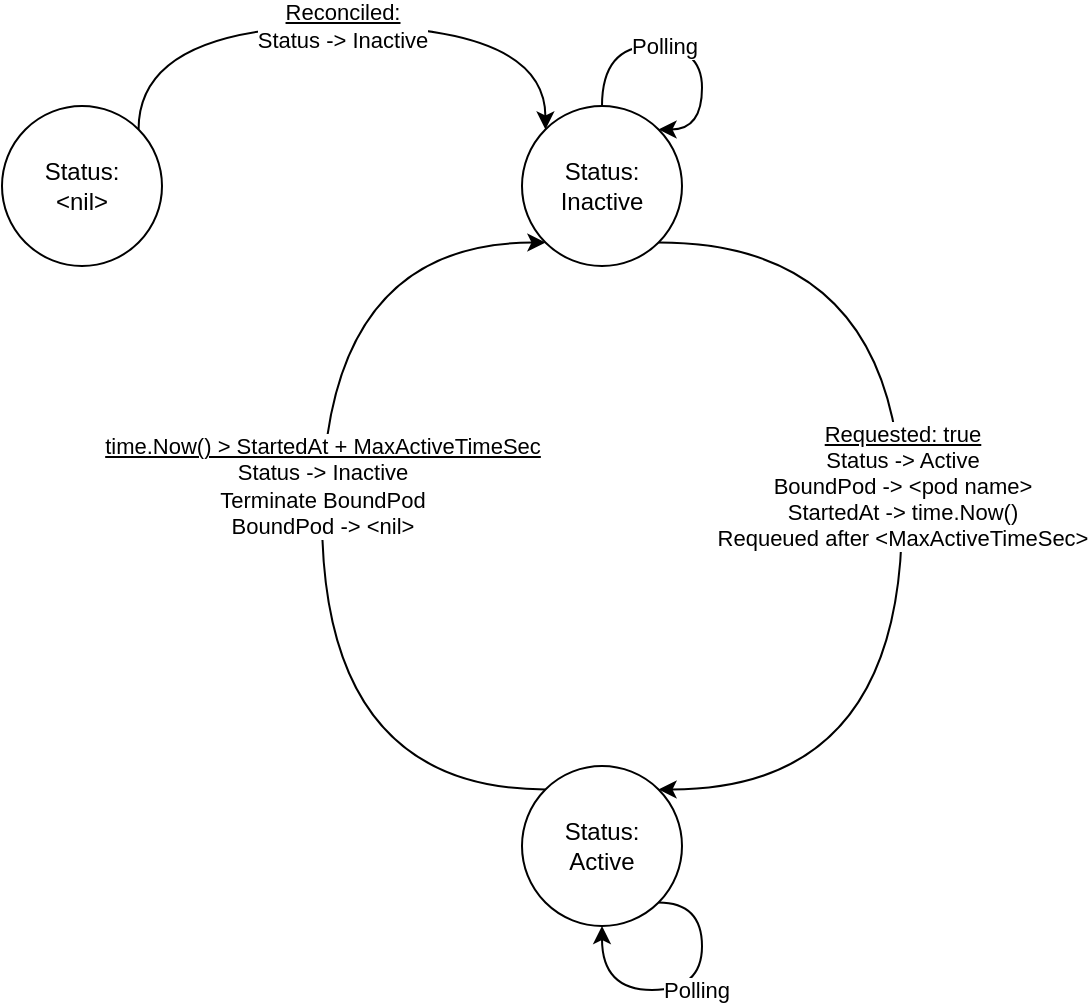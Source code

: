 <mxfile version="15.1.0" type="github">
  <diagram id="qj4Yma7c2Yso2BFQxg3h" name="Page-1">
    <mxGraphModel dx="1658" dy="906" grid="1" gridSize="10" guides="1" tooltips="1" connect="1" arrows="1" fold="1" page="1" pageScale="1" pageWidth="850" pageHeight="1100" math="0" shadow="0">
      <root>
        <mxCell id="0" />
        <mxCell id="1" parent="0" />
        <mxCell id="3AmBEp3MIsFLN6E87J0Y-8" value="&lt;div&gt;&lt;u&gt;Reconciled:&lt;/u&gt;&lt;br&gt;&lt;/div&gt;&lt;div&gt;Status -&amp;gt; Inactive&lt;/div&gt;" style="edgeStyle=orthogonalEdgeStyle;rounded=0;orthogonalLoop=1;jettySize=auto;html=1;exitX=1;exitY=0;exitDx=0;exitDy=0;entryX=0;entryY=0;entryDx=0;entryDy=0;curved=1;" edge="1" parent="1" source="3AmBEp3MIsFLN6E87J0Y-5" target="3AmBEp3MIsFLN6E87J0Y-7">
          <mxGeometry relative="1" as="geometry">
            <Array as="points">
              <mxPoint x="268" y="150" />
              <mxPoint x="472" y="150" />
            </Array>
          </mxGeometry>
        </mxCell>
        <mxCell id="3AmBEp3MIsFLN6E87J0Y-5" value="&lt;div&gt;Status:&lt;/div&gt;&lt;div&gt;&amp;lt;nil&amp;gt;&lt;br&gt;&lt;/div&gt;" style="ellipse;whiteSpace=wrap;html=1;aspect=fixed;" vertex="1" parent="1">
          <mxGeometry x="200" y="190" width="80" height="80" as="geometry" />
        </mxCell>
        <mxCell id="3AmBEp3MIsFLN6E87J0Y-16" value="&lt;div&gt;&lt;u&gt;time.Now() &amp;gt; StartedAt + MaxActiveTimeSec&lt;/u&gt;&lt;/div&gt;&lt;div&gt;Status -&amp;gt; Inactive&lt;/div&gt;&lt;div&gt;Terminate BoundPod&lt;/div&gt;&lt;div&gt;BoundPod -&amp;gt; &amp;lt;nil&amp;gt;&lt;/div&gt;" style="edgeStyle=orthogonalEdgeStyle;curved=1;rounded=0;orthogonalLoop=1;jettySize=auto;html=1;exitX=0;exitY=0;exitDx=0;exitDy=0;entryX=0;entryY=1;entryDx=0;entryDy=0;" edge="1" parent="1" source="3AmBEp3MIsFLN6E87J0Y-6" target="3AmBEp3MIsFLN6E87J0Y-7">
          <mxGeometry x="0.06" relative="1" as="geometry">
            <Array as="points">
              <mxPoint x="360" y="532" />
              <mxPoint x="360" y="258" />
            </Array>
            <mxPoint as="offset" />
          </mxGeometry>
        </mxCell>
        <mxCell id="3AmBEp3MIsFLN6E87J0Y-6" value="&lt;div&gt;Status:&lt;/div&gt;&lt;div&gt;Active&lt;/div&gt;" style="ellipse;whiteSpace=wrap;html=1;aspect=fixed;" vertex="1" parent="1">
          <mxGeometry x="460" y="520" width="80" height="80" as="geometry" />
        </mxCell>
        <mxCell id="3AmBEp3MIsFLN6E87J0Y-14" style="edgeStyle=orthogonalEdgeStyle;curved=1;rounded=0;orthogonalLoop=1;jettySize=auto;html=1;exitX=1;exitY=1;exitDx=0;exitDy=0;entryX=1;entryY=0;entryDx=0;entryDy=0;" edge="1" parent="1" source="3AmBEp3MIsFLN6E87J0Y-7" target="3AmBEp3MIsFLN6E87J0Y-6">
          <mxGeometry relative="1" as="geometry">
            <Array as="points">
              <mxPoint x="650" y="258" />
              <mxPoint x="650" y="532" />
            </Array>
          </mxGeometry>
        </mxCell>
        <mxCell id="3AmBEp3MIsFLN6E87J0Y-17" value="&lt;div&gt;&lt;u&gt;Requested: true&lt;/u&gt;&lt;/div&gt;&lt;div&gt;Status -&amp;gt; Active&lt;/div&gt;&lt;div&gt;BoundPod -&amp;gt; &amp;lt;pod name&amp;gt;&lt;/div&gt;&lt;div&gt;StartedAt -&amp;gt; time.Now()&lt;br&gt;&lt;/div&gt;&lt;div&gt;Requeued after &amp;lt;MaxActiveTimeSec&amp;gt;&lt;br&gt;&lt;/div&gt;" style="edgeLabel;html=1;align=center;verticalAlign=middle;resizable=0;points=[];" vertex="1" connectable="0" parent="3AmBEp3MIsFLN6E87J0Y-14">
          <mxGeometry x="-0.235" relative="1" as="geometry">
            <mxPoint y="46" as="offset" />
          </mxGeometry>
        </mxCell>
        <mxCell id="3AmBEp3MIsFLN6E87J0Y-7" value="&lt;div&gt;Status:&lt;/div&gt;&lt;div&gt;Inactive&lt;br&gt;&lt;/div&gt;" style="ellipse;whiteSpace=wrap;html=1;aspect=fixed;" vertex="1" parent="1">
          <mxGeometry x="460" y="190" width="80" height="80" as="geometry" />
        </mxCell>
        <mxCell id="3AmBEp3MIsFLN6E87J0Y-10" style="edgeStyle=orthogonalEdgeStyle;curved=1;rounded=0;orthogonalLoop=1;jettySize=auto;html=1;exitX=0.5;exitY=0;exitDx=0;exitDy=0;entryX=1;entryY=0;entryDx=0;entryDy=0;" edge="1" parent="1" source="3AmBEp3MIsFLN6E87J0Y-7" target="3AmBEp3MIsFLN6E87J0Y-7">
          <mxGeometry relative="1" as="geometry">
            <Array as="points">
              <mxPoint x="500" y="160" />
              <mxPoint x="550" y="160" />
              <mxPoint x="550" y="202" />
            </Array>
          </mxGeometry>
        </mxCell>
        <mxCell id="3AmBEp3MIsFLN6E87J0Y-13" value="Polling" style="edgeLabel;html=1;align=center;verticalAlign=middle;resizable=0;points=[];" vertex="1" connectable="0" parent="3AmBEp3MIsFLN6E87J0Y-10">
          <mxGeometry x="-0.037" relative="1" as="geometry">
            <mxPoint x="-8" as="offset" />
          </mxGeometry>
        </mxCell>
        <mxCell id="3AmBEp3MIsFLN6E87J0Y-11" style="edgeStyle=orthogonalEdgeStyle;curved=1;rounded=0;orthogonalLoop=1;jettySize=auto;html=1;exitX=1;exitY=1;exitDx=0;exitDy=0;entryX=0.5;entryY=1;entryDx=0;entryDy=0;" edge="1" parent="1" source="3AmBEp3MIsFLN6E87J0Y-6" target="3AmBEp3MIsFLN6E87J0Y-6">
          <mxGeometry relative="1" as="geometry">
            <mxPoint x="560" y="620" as="sourcePoint" />
            <mxPoint x="588.284" y="631.716" as="targetPoint" />
            <Array as="points">
              <mxPoint x="550" y="588" />
              <mxPoint x="550" y="632" />
              <mxPoint x="500" y="632" />
            </Array>
          </mxGeometry>
        </mxCell>
        <mxCell id="3AmBEp3MIsFLN6E87J0Y-12" value="Polling" style="edgeLabel;html=1;align=center;verticalAlign=middle;resizable=0;points=[];" vertex="1" connectable="0" parent="3AmBEp3MIsFLN6E87J0Y-11">
          <mxGeometry x="-0.119" y="-3" relative="1" as="geometry">
            <mxPoint as="offset" />
          </mxGeometry>
        </mxCell>
      </root>
    </mxGraphModel>
  </diagram>
</mxfile>
